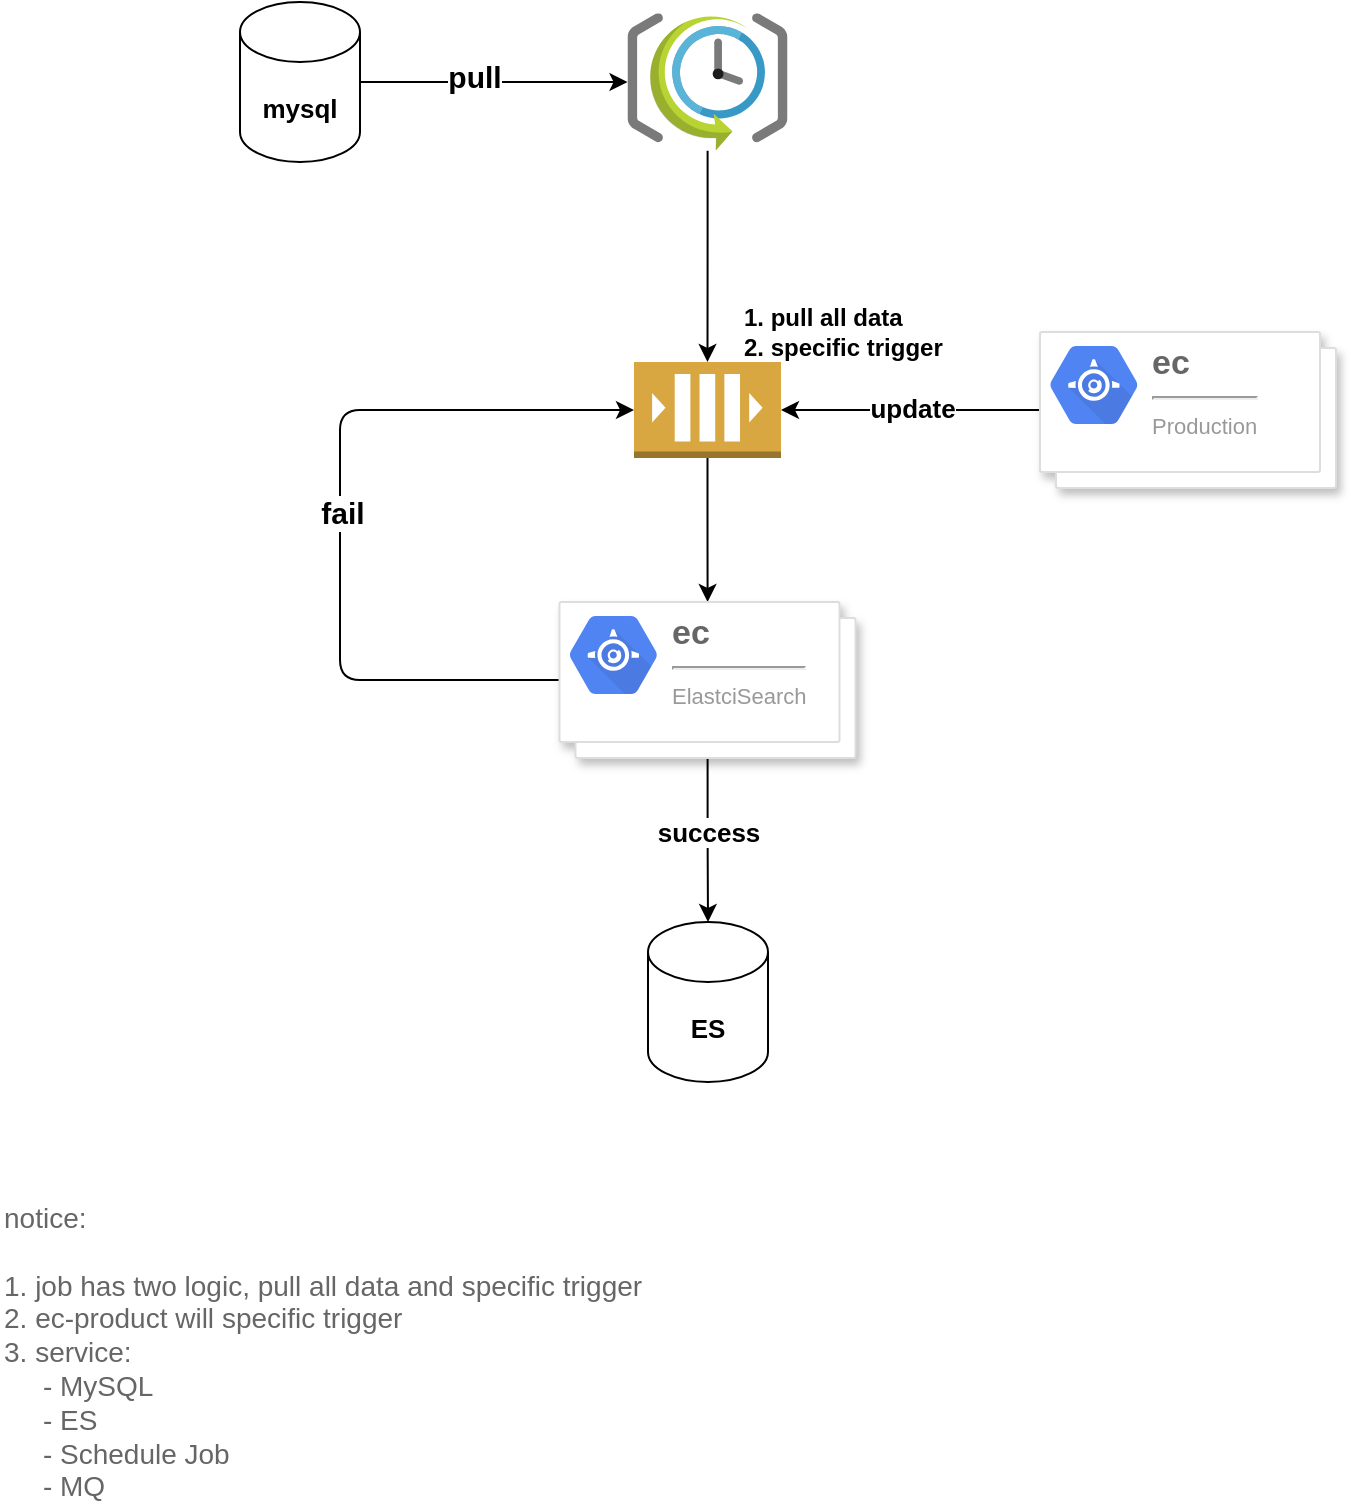 <mxfile version="13.9.2" type="github">
  <diagram id="0-eV2PE7upg4RRqlszg1" name="Page-1">
    <mxGraphModel dx="942" dy="582" grid="1" gridSize="10" guides="1" tooltips="1" connect="1" arrows="1" fold="1" page="1" pageScale="1" pageWidth="827" pageHeight="1169" math="0" shadow="0">
      <root>
        <mxCell id="0" />
        <mxCell id="1" parent="0" />
        <mxCell id="6yI-PKDfxf6nPblSOdHI-5" value="&lt;b&gt;1. pull all data&lt;br&gt;2. specific&amp;nbsp;trigger&lt;/b&gt;" style="text;html=1;align=left;verticalAlign=middle;resizable=0;points=[];autosize=1;" parent="1" vertex="1">
          <mxGeometry x="430" y="230" width="110" height="30" as="geometry" />
        </mxCell>
        <mxCell id="6yI-PKDfxf6nPblSOdHI-3" style="edgeStyle=orthogonalEdgeStyle;rounded=1;orthogonalLoop=1;jettySize=auto;html=1;" parent="1" source="6yI-PKDfxf6nPblSOdHI-1" target="6yI-PKDfxf6nPblSOdHI-2" edge="1">
          <mxGeometry relative="1" as="geometry" />
        </mxCell>
        <mxCell id="6yI-PKDfxf6nPblSOdHI-4" value="&lt;font style=&quot;font-size: 15px&quot;&gt;&lt;b&gt;pull&lt;/b&gt;&lt;/font&gt;" style="edgeLabel;html=1;align=center;verticalAlign=middle;resizable=0;points=[];" parent="6yI-PKDfxf6nPblSOdHI-3" vertex="1" connectable="0">
          <mxGeometry x="-0.05" relative="1" as="geometry">
            <mxPoint x="-7" y="-3" as="offset" />
          </mxGeometry>
        </mxCell>
        <mxCell id="6yI-PKDfxf6nPblSOdHI-1" value="&lt;font style=&quot;font-size: 13px&quot;&gt;&lt;b&gt;mysql&lt;/b&gt;&lt;/font&gt;" style="shape=cylinder3;whiteSpace=wrap;html=1;boundedLbl=1;backgroundOutline=1;size=15;" parent="1" vertex="1">
          <mxGeometry x="180" y="80" width="60" height="80" as="geometry" />
        </mxCell>
        <mxCell id="A_0w4Vq6YdEYHkr57Mlx-4" style="edgeStyle=orthogonalEdgeStyle;rounded=1;orthogonalLoop=1;jettySize=auto;html=1;" edge="1" parent="1" source="6yI-PKDfxf6nPblSOdHI-2" target="6yI-PKDfxf6nPblSOdHI-15">
          <mxGeometry relative="1" as="geometry" />
        </mxCell>
        <mxCell id="6yI-PKDfxf6nPblSOdHI-2" value="" style="aspect=fixed;html=1;points=[];align=center;image;fontSize=12;image=img/lib/mscae/SchedulerJobCollection.svg;" parent="1" vertex="1">
          <mxGeometry x="373.75" y="85.6" width="80" height="68.8" as="geometry" />
        </mxCell>
        <mxCell id="6yI-PKDfxf6nPblSOdHI-9" value="&lt;b&gt;&lt;font style=&quot;font-size: 13px&quot;&gt;ES&lt;/font&gt;&lt;/b&gt;" style="shape=cylinder3;whiteSpace=wrap;html=1;boundedLbl=1;backgroundOutline=1;size=15;" parent="1" vertex="1">
          <mxGeometry x="384" y="540" width="60" height="80" as="geometry" />
        </mxCell>
        <mxCell id="A_0w4Vq6YdEYHkr57Mlx-5" style="edgeStyle=orthogonalEdgeStyle;rounded=1;orthogonalLoop=1;jettySize=auto;html=1;" edge="1" parent="1" source="6yI-PKDfxf6nPblSOdHI-15" target="A_0w4Vq6YdEYHkr57Mlx-1">
          <mxGeometry relative="1" as="geometry" />
        </mxCell>
        <mxCell id="6yI-PKDfxf6nPblSOdHI-15" value="" style="outlineConnect=0;dashed=0;verticalLabelPosition=bottom;verticalAlign=top;align=center;html=1;shape=mxgraph.aws3.queue;fillColor=#D9A741;gradientColor=none;" parent="1" vertex="1">
          <mxGeometry x="377" y="260" width="73.5" height="48" as="geometry" />
        </mxCell>
        <mxCell id="A_0w4Vq6YdEYHkr57Mlx-7" style="edgeStyle=orthogonalEdgeStyle;rounded=1;orthogonalLoop=1;jettySize=auto;html=1;" edge="1" parent="1" source="6yI-PKDfxf6nPblSOdHI-30" target="6yI-PKDfxf6nPblSOdHI-15">
          <mxGeometry relative="1" as="geometry" />
        </mxCell>
        <mxCell id="A_0w4Vq6YdEYHkr57Mlx-8" value="&lt;b&gt;&lt;font style=&quot;font-size: 13px&quot;&gt;update&lt;/font&gt;&lt;/b&gt;" style="edgeLabel;html=1;align=center;verticalAlign=middle;resizable=0;points=[];" vertex="1" connectable="0" parent="A_0w4Vq6YdEYHkr57Mlx-7">
          <mxGeometry x="0.192" y="-3" relative="1" as="geometry">
            <mxPoint x="13" y="2" as="offset" />
          </mxGeometry>
        </mxCell>
        <mxCell id="6yI-PKDfxf6nPblSOdHI-30" value="" style="shape=mxgraph.gcp2.doubleRect;strokeColor=#dddddd;shadow=1;strokeWidth=1;" parent="1" vertex="1">
          <mxGeometry x="580" y="245" width="148" height="78" as="geometry" />
        </mxCell>
        <mxCell id="6yI-PKDfxf6nPblSOdHI-31" value="&lt;font color=&quot;#666666&quot;&gt;&lt;b&gt;&lt;font style=&quot;font-size: 17px&quot;&gt;ec&lt;/font&gt;&lt;/b&gt;&lt;br&gt;&lt;/font&gt;&lt;hr&gt;&lt;font style=&quot;font-size: 11px&quot;&gt;Production&lt;/font&gt;" style="dashed=0;connectable=0;html=1;fillColor=#5184F3;strokeColor=none;shape=mxgraph.gcp2.app_engine;part=1;labelPosition=right;verticalLabelPosition=middle;align=left;verticalAlign=top;spacingLeft=5;fontColor=#999999;fontSize=12;spacingTop=-8;" parent="6yI-PKDfxf6nPblSOdHI-30" vertex="1">
          <mxGeometry width="44" height="39" relative="1" as="geometry">
            <mxPoint x="5" y="7" as="offset" />
          </mxGeometry>
        </mxCell>
        <mxCell id="6yI-PKDfxf6nPblSOdHI-34" value="&lt;font color=&quot;#666666&quot;&gt;&lt;font style=&quot;font-size: 14px&quot;&gt;notice:&amp;nbsp;&lt;br&gt;&lt;br&gt;1. job has two logic, pull all data and specific trigger&lt;br&gt;2. ec-product will&amp;nbsp;&lt;/font&gt;&lt;font style=&quot;font-size: 14px&quot;&gt;specific&amp;nbsp;&lt;/font&gt;&lt;/font&gt;&lt;font style=&quot;font-size: 14px&quot;&gt;&lt;font color=&quot;#666666&quot;&gt;trigger&lt;br&gt;3. service:&amp;nbsp;&lt;br&gt;&amp;nbsp; &amp;nbsp; &amp;nbsp;- MySQL&lt;br&gt;&amp;nbsp; &amp;nbsp; &amp;nbsp;- ES&lt;br&gt;&amp;nbsp; &amp;nbsp; &amp;nbsp;- Schedule Job&lt;br&gt;&amp;nbsp; &amp;nbsp; &amp;nbsp;- MQ&lt;/font&gt;&lt;br&gt;&lt;/font&gt;" style="text;html=1;strokeColor=none;fillColor=none;align=left;verticalAlign=middle;whiteSpace=wrap;rounded=0;" parent="1" vertex="1">
          <mxGeometry x="60" y="690" width="400" height="130" as="geometry" />
        </mxCell>
        <mxCell id="A_0w4Vq6YdEYHkr57Mlx-10" style="edgeStyle=orthogonalEdgeStyle;rounded=1;orthogonalLoop=1;jettySize=auto;html=1;entryX=0.5;entryY=0;entryDx=0;entryDy=0;entryPerimeter=0;" edge="1" parent="1" source="A_0w4Vq6YdEYHkr57Mlx-1" target="6yI-PKDfxf6nPblSOdHI-9">
          <mxGeometry relative="1" as="geometry" />
        </mxCell>
        <mxCell id="A_0w4Vq6YdEYHkr57Mlx-11" value="&lt;b&gt;&lt;font style=&quot;font-size: 13px&quot;&gt;success&lt;/font&gt;&lt;/b&gt;" style="edgeLabel;html=1;align=center;verticalAlign=middle;resizable=0;points=[];" vertex="1" connectable="0" parent="A_0w4Vq6YdEYHkr57Mlx-10">
          <mxGeometry x="-0.099" relative="1" as="geometry">
            <mxPoint as="offset" />
          </mxGeometry>
        </mxCell>
        <mxCell id="A_0w4Vq6YdEYHkr57Mlx-12" style="edgeStyle=orthogonalEdgeStyle;rounded=1;orthogonalLoop=1;jettySize=auto;html=1;entryX=0;entryY=0.5;entryDx=0;entryDy=0;entryPerimeter=0;" edge="1" parent="1" source="A_0w4Vq6YdEYHkr57Mlx-1" target="6yI-PKDfxf6nPblSOdHI-15">
          <mxGeometry relative="1" as="geometry">
            <Array as="points">
              <mxPoint x="230" y="419" />
              <mxPoint x="230" y="284" />
            </Array>
          </mxGeometry>
        </mxCell>
        <mxCell id="A_0w4Vq6YdEYHkr57Mlx-13" value="&lt;b&gt;&lt;font style=&quot;font-size: 15px&quot;&gt;fail&lt;/font&gt;&lt;/b&gt;" style="edgeLabel;html=1;align=center;verticalAlign=middle;resizable=0;points=[];" vertex="1" connectable="0" parent="A_0w4Vq6YdEYHkr57Mlx-12">
          <mxGeometry x="-0.006" y="-1" relative="1" as="geometry">
            <mxPoint as="offset" />
          </mxGeometry>
        </mxCell>
        <mxCell id="A_0w4Vq6YdEYHkr57Mlx-1" value="" style="shape=mxgraph.gcp2.doubleRect;strokeColor=#dddddd;shadow=1;strokeWidth=1;" vertex="1" parent="1">
          <mxGeometry x="339.75" y="380" width="148" height="78" as="geometry" />
        </mxCell>
        <mxCell id="A_0w4Vq6YdEYHkr57Mlx-2" value="&lt;font color=&quot;#666666&quot;&gt;&lt;b&gt;&lt;font style=&quot;font-size: 17px&quot;&gt;ec&lt;/font&gt;&lt;/b&gt;&lt;br&gt;&lt;/font&gt;&lt;hr&gt;&lt;span style=&quot;font-size: 11px&quot;&gt;ElastciSearch&lt;/span&gt;" style="dashed=0;connectable=0;html=1;fillColor=#5184F3;strokeColor=none;shape=mxgraph.gcp2.app_engine;part=1;labelPosition=right;verticalLabelPosition=middle;align=left;verticalAlign=top;spacingLeft=5;fontColor=#999999;fontSize=12;spacingTop=-8;" vertex="1" parent="A_0w4Vq6YdEYHkr57Mlx-1">
          <mxGeometry width="44" height="39" relative="1" as="geometry">
            <mxPoint x="5" y="7" as="offset" />
          </mxGeometry>
        </mxCell>
      </root>
    </mxGraphModel>
  </diagram>
</mxfile>
